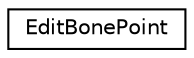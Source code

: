 digraph G
{
  edge [fontname="Helvetica",fontsize="10",labelfontname="Helvetica",labelfontsize="10"];
  node [fontname="Helvetica",fontsize="10",shape=record];
  rankdir=LR;
  Node1 [label="EditBonePoint",height=0.2,width=0.4,color="black", fillcolor="white", style="filled",URL="$d3/dd0/structEditBonePoint.html"];
}
